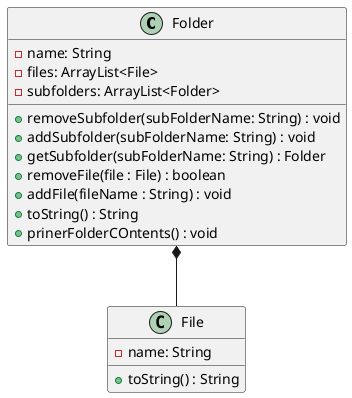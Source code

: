 @startuml

class Folder{
    - name: String
    - files: ArrayList<File>
    - subfolders: ArrayList<Folder>
    + removeSubfolder(subFolderName: String) : void
    + addSubfolder(subFolderName: String) : void
    + getSubfolder(subFolderName: String) : Folder
    + removeFile(file : File) : boolean
    + addFile(fileName : String) : void
    + toString() : String
    + prinerFolderCOntents() : void
}

class File{
    - name: String
    + toString() : String
}

Folder *-- File
@enduml
